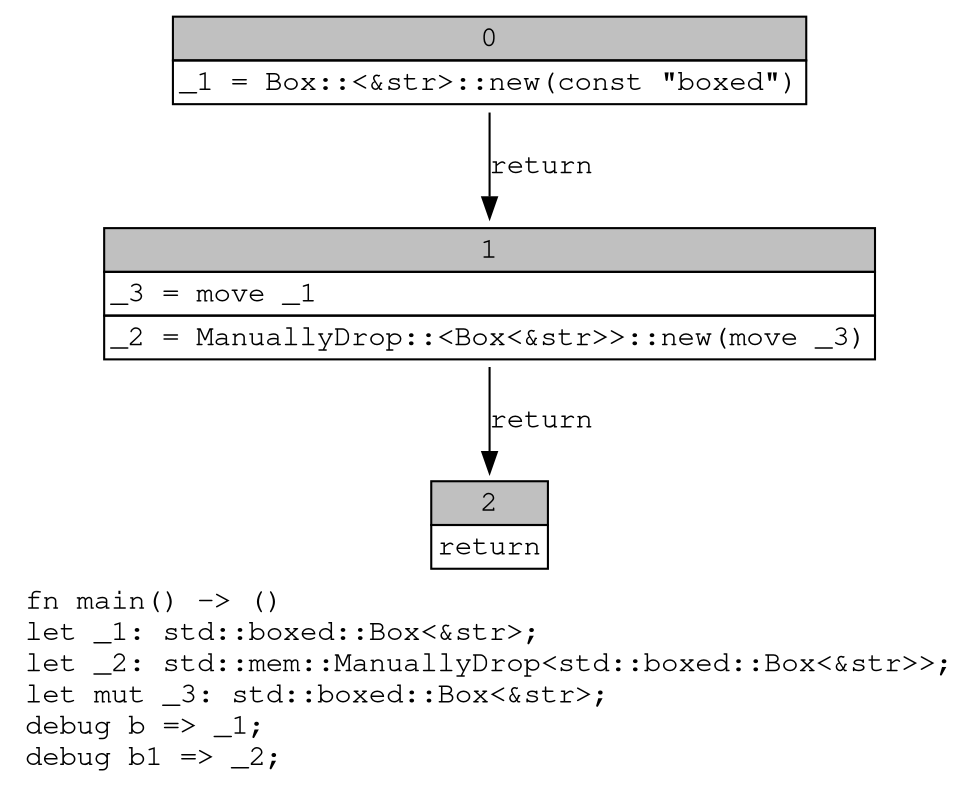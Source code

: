 digraph Mir_0_6 {
    graph [fontname="Courier, monospace"];
    node [fontname="Courier, monospace"];
    edge [fontname="Courier, monospace"];
    label=<fn main() -&gt; ()<br align="left"/>let _1: std::boxed::Box&lt;&amp;str&gt;;<br align="left"/>let _2: std::mem::ManuallyDrop&lt;std::boxed::Box&lt;&amp;str&gt;&gt;;<br align="left"/>let mut _3: std::boxed::Box&lt;&amp;str&gt;;<br align="left"/>debug b =&gt; _1;<br align="left"/>debug b1 =&gt; _2;<br align="left"/>>;
    bb0__0_6 [shape="none", label=<<table border="0" cellborder="1" cellspacing="0"><tr><td bgcolor="gray" align="center" colspan="1">0</td></tr><tr><td align="left">_1 = Box::&lt;&amp;str&gt;::new(const &quot;boxed&quot;)</td></tr></table>>];
    bb1__0_6 [shape="none", label=<<table border="0" cellborder="1" cellspacing="0"><tr><td bgcolor="gray" align="center" colspan="1">1</td></tr><tr><td align="left" balign="left">_3 = move _1<br/></td></tr><tr><td align="left">_2 = ManuallyDrop::&lt;Box&lt;&amp;str&gt;&gt;::new(move _3)</td></tr></table>>];
    bb2__0_6 [shape="none", label=<<table border="0" cellborder="1" cellspacing="0"><tr><td bgcolor="gray" align="center" colspan="1">2</td></tr><tr><td align="left">return</td></tr></table>>];
    bb0__0_6 -> bb1__0_6 [label="return"];
    bb1__0_6 -> bb2__0_6 [label="return"];
}
